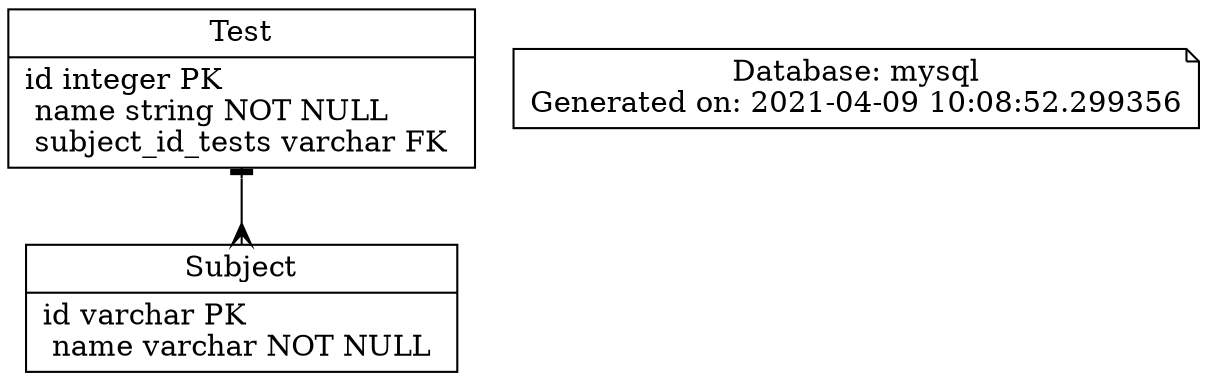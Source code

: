 // Autogenerated from dot_create.template 
// Time: 2021-04-09 10:08:52.299356
// Database: mysql

strict digraph ER_Diagram {

    //graph [rankdir = "LR" ];
    ranksep=0.5;
    concentrate=true;


    "Test" [
        shape = "record"
        
        label = "{<Test> Test|
            id integer 
                PK

            \l
            name string 

                    NOT NULL
            \l

            subject_id_tests varchar FK
            \l
        }"
    ];


    "Subject" [
        shape = "record"
        
        label = "{<Subject> Subject|
            id varchar 
                PK

            \l
            name varchar 

                    NOT NULL
            \l

        }"
    ];



    // TODO: Add relationships
    // Relations between entities
            "Test"->"Subject" 

                [arrowhead=crow];

            "Subject"->"Test"
                [arrowhead=tee];


    // Note card with basic information about ER diagram
    "Info" [
        label = "Database: mysql\nGenerated on: 2021-04-09 10:08:52.299356"
        shape = "note"
    ];
}